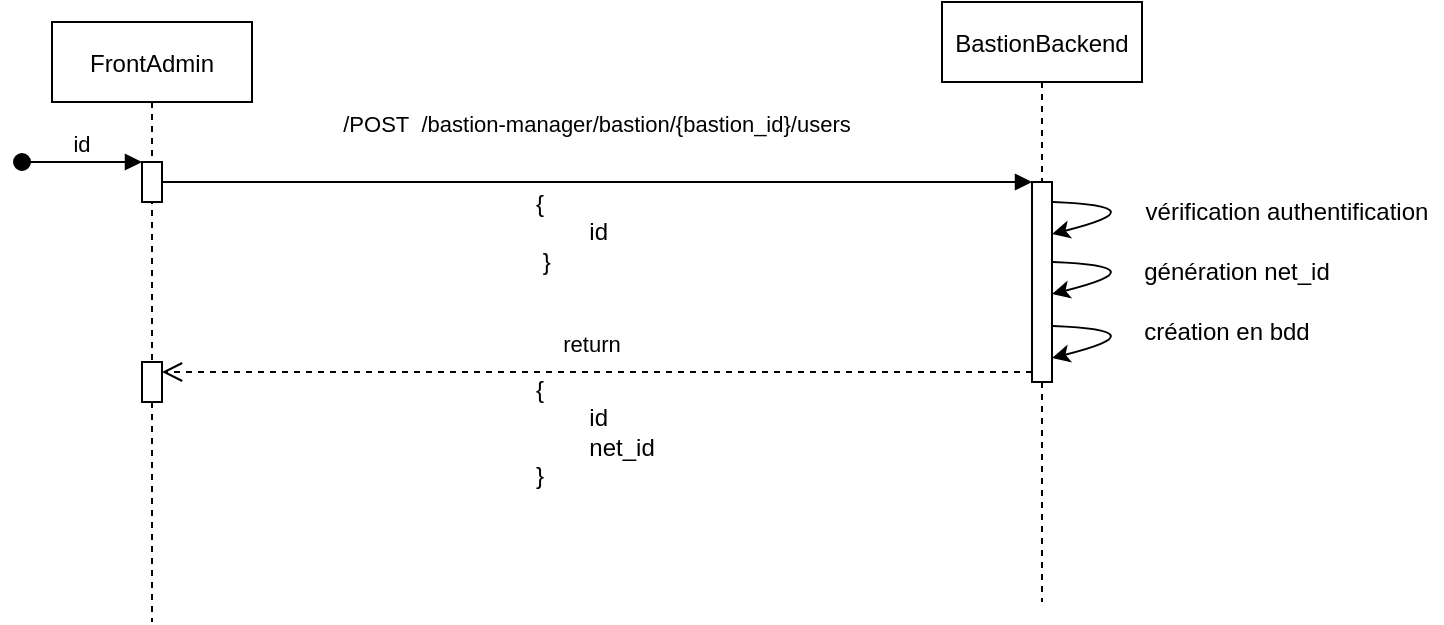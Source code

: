 <mxfile version="20.8.3" type="device"><diagram id="kgpKYQtTHZ0yAKxKKP6v" name="Page-1"><mxGraphModel dx="875" dy="484" grid="1" gridSize="10" guides="1" tooltips="1" connect="1" arrows="1" fold="1" page="1" pageScale="1" pageWidth="850" pageHeight="1100" math="0" shadow="0"><root><mxCell id="0"/><mxCell id="1" parent="0"/><mxCell id="3nuBFxr9cyL0pnOWT2aG-1" value="FrontAdmin" style="shape=umlLifeline;perimeter=lifelinePerimeter;container=1;collapsible=0;recursiveResize=0;rounded=0;shadow=0;strokeWidth=1;" parent="1" vertex="1"><mxGeometry x="120" y="80" width="100" height="300" as="geometry"/></mxCell><mxCell id="3nuBFxr9cyL0pnOWT2aG-2" value="" style="points=[];perimeter=orthogonalPerimeter;rounded=0;shadow=0;strokeWidth=1;" parent="3nuBFxr9cyL0pnOWT2aG-1" vertex="1"><mxGeometry x="45" y="70" width="10" height="20" as="geometry"/></mxCell><mxCell id="3nuBFxr9cyL0pnOWT2aG-3" value="id" style="verticalAlign=bottom;startArrow=oval;endArrow=block;startSize=8;shadow=0;strokeWidth=1;" parent="3nuBFxr9cyL0pnOWT2aG-1" target="3nuBFxr9cyL0pnOWT2aG-2" edge="1"><mxGeometry relative="1" as="geometry"><mxPoint x="-15" y="70" as="sourcePoint"/></mxGeometry></mxCell><mxCell id="ZbZyOYVFc9o-g_4etlDf-1" value="" style="points=[];perimeter=orthogonalPerimeter;rounded=0;shadow=0;strokeWidth=1;" vertex="1" parent="3nuBFxr9cyL0pnOWT2aG-1"><mxGeometry x="45" y="170" width="10" height="20" as="geometry"/></mxCell><mxCell id="3nuBFxr9cyL0pnOWT2aG-5" value="BastionBackend" style="shape=umlLifeline;perimeter=lifelinePerimeter;container=1;collapsible=0;recursiveResize=0;rounded=0;shadow=0;strokeWidth=1;" parent="1" vertex="1"><mxGeometry x="565" y="70" width="100" height="300" as="geometry"/></mxCell><mxCell id="3nuBFxr9cyL0pnOWT2aG-7" value="return" style="verticalAlign=bottom;endArrow=open;dashed=1;endSize=8;exitX=0;exitY=0.95;shadow=0;strokeWidth=1;" parent="1" source="3nuBFxr9cyL0pnOWT2aG-6" target="ZbZyOYVFc9o-g_4etlDf-1" edge="1"><mxGeometry x="0.011" y="-5" relative="1" as="geometry"><mxPoint x="230" y="312" as="targetPoint"/><mxPoint as="offset"/></mxGeometry></mxCell><mxCell id="3nuBFxr9cyL0pnOWT2aG-8" value="/POST  /bastion-manager/bastion/{bastion_id}/users" style="verticalAlign=bottom;endArrow=block;entryX=0;entryY=0;shadow=0;strokeWidth=1;" parent="1" source="3nuBFxr9cyL0pnOWT2aG-2" target="3nuBFxr9cyL0pnOWT2aG-6" edge="1"><mxGeometry y="20" relative="1" as="geometry"><mxPoint x="275" y="160" as="sourcePoint"/><mxPoint as="offset"/></mxGeometry></mxCell><mxCell id="3nuBFxr9cyL0pnOWT2aG-6" value="" style="points=[];perimeter=orthogonalPerimeter;rounded=0;shadow=0;strokeWidth=1;" parent="1" vertex="1"><mxGeometry x="610" y="160" width="10" height="100" as="geometry"/></mxCell><mxCell id="ZbZyOYVFc9o-g_4etlDf-5" value="" style="curved=1;endArrow=classic;html=1;rounded=0;exitX=0.997;exitY=0.049;exitDx=0;exitDy=0;exitPerimeter=0;entryX=0.951;entryY=0.149;entryDx=0;entryDy=0;entryPerimeter=0;" edge="1" parent="1"><mxGeometry width="50" height="50" relative="1" as="geometry"><mxPoint x="620.46" y="200.0" as="sourcePoint"/><mxPoint x="620" y="216.0" as="targetPoint"/><Array as="points"><mxPoint x="675.49" y="202.16"/></Array></mxGeometry></mxCell><mxCell id="ZbZyOYVFc9o-g_4etlDf-7" value="" style="curved=1;endArrow=classic;html=1;rounded=0;exitX=0.997;exitY=0.049;exitDx=0;exitDy=0;exitPerimeter=0;entryX=0.951;entryY=0.149;entryDx=0;entryDy=0;entryPerimeter=0;" edge="1" parent="1"><mxGeometry width="50" height="50" relative="1" as="geometry"><mxPoint x="620.46" y="232" as="sourcePoint"/><mxPoint x="620" y="248" as="targetPoint"/><Array as="points"><mxPoint x="675.49" y="234.16"/></Array></mxGeometry></mxCell><mxCell id="ZbZyOYVFc9o-g_4etlDf-10" value="" style="curved=1;endArrow=classic;html=1;rounded=0;exitX=0.997;exitY=0.049;exitDx=0;exitDy=0;exitPerimeter=0;entryX=0.951;entryY=0.149;entryDx=0;entryDy=0;entryPerimeter=0;" edge="1" parent="1"><mxGeometry width="50" height="50" relative="1" as="geometry"><mxPoint x="620.46" y="170" as="sourcePoint"/><mxPoint x="620" y="186" as="targetPoint"/><Array as="points"><mxPoint x="675.49" y="172.16"/></Array></mxGeometry></mxCell><mxCell id="ZbZyOYVFc9o-g_4etlDf-4" value="vérification authentification" style="text;html=1;strokeColor=none;fillColor=none;align=center;verticalAlign=middle;whiteSpace=wrap;rounded=0;" vertex="1" parent="1"><mxGeometry x="660" y="160" width="155" height="30" as="geometry"/></mxCell><mxCell id="ZbZyOYVFc9o-g_4etlDf-6" value="génération net_id" style="text;html=1;strokeColor=none;fillColor=none;align=center;verticalAlign=middle;whiteSpace=wrap;rounded=0;" vertex="1" parent="1"><mxGeometry x="660" y="190" width="105" height="30" as="geometry"/></mxCell><mxCell id="ZbZyOYVFc9o-g_4etlDf-9" value="création en bdd" style="text;html=1;strokeColor=none;fillColor=none;align=center;verticalAlign=middle;whiteSpace=wrap;rounded=0;" vertex="1" parent="1"><mxGeometry x="660" y="220" width="95" height="30" as="geometry"/></mxCell><mxCell id="ZbZyOYVFc9o-g_4etlDf-11" value="{&lt;br&gt;&lt;span style=&quot;white-space: pre;&quot;&gt;&#9;&lt;/span&gt;id&lt;br&gt;&amp;nbsp;}" style="text;html=1;strokeColor=none;fillColor=none;align=left;verticalAlign=middle;whiteSpace=wrap;rounded=0;" vertex="1" parent="1"><mxGeometry x="360" y="170" width="60" height="30" as="geometry"/></mxCell><mxCell id="ZbZyOYVFc9o-g_4etlDf-12" value="{&lt;br&gt;&lt;span style=&quot;white-space: pre;&quot;&gt;&#9;&lt;/span&gt;id&lt;br&gt;&lt;span style=&quot;white-space: pre;&quot;&gt;&#9;&lt;/span&gt;net_id&lt;br&gt;}" style="text;html=1;strokeColor=none;fillColor=none;align=left;verticalAlign=middle;whiteSpace=wrap;rounded=0;" vertex="1" parent="1"><mxGeometry x="360" y="270" width="60" height="30" as="geometry"/></mxCell></root></mxGraphModel></diagram></mxfile>